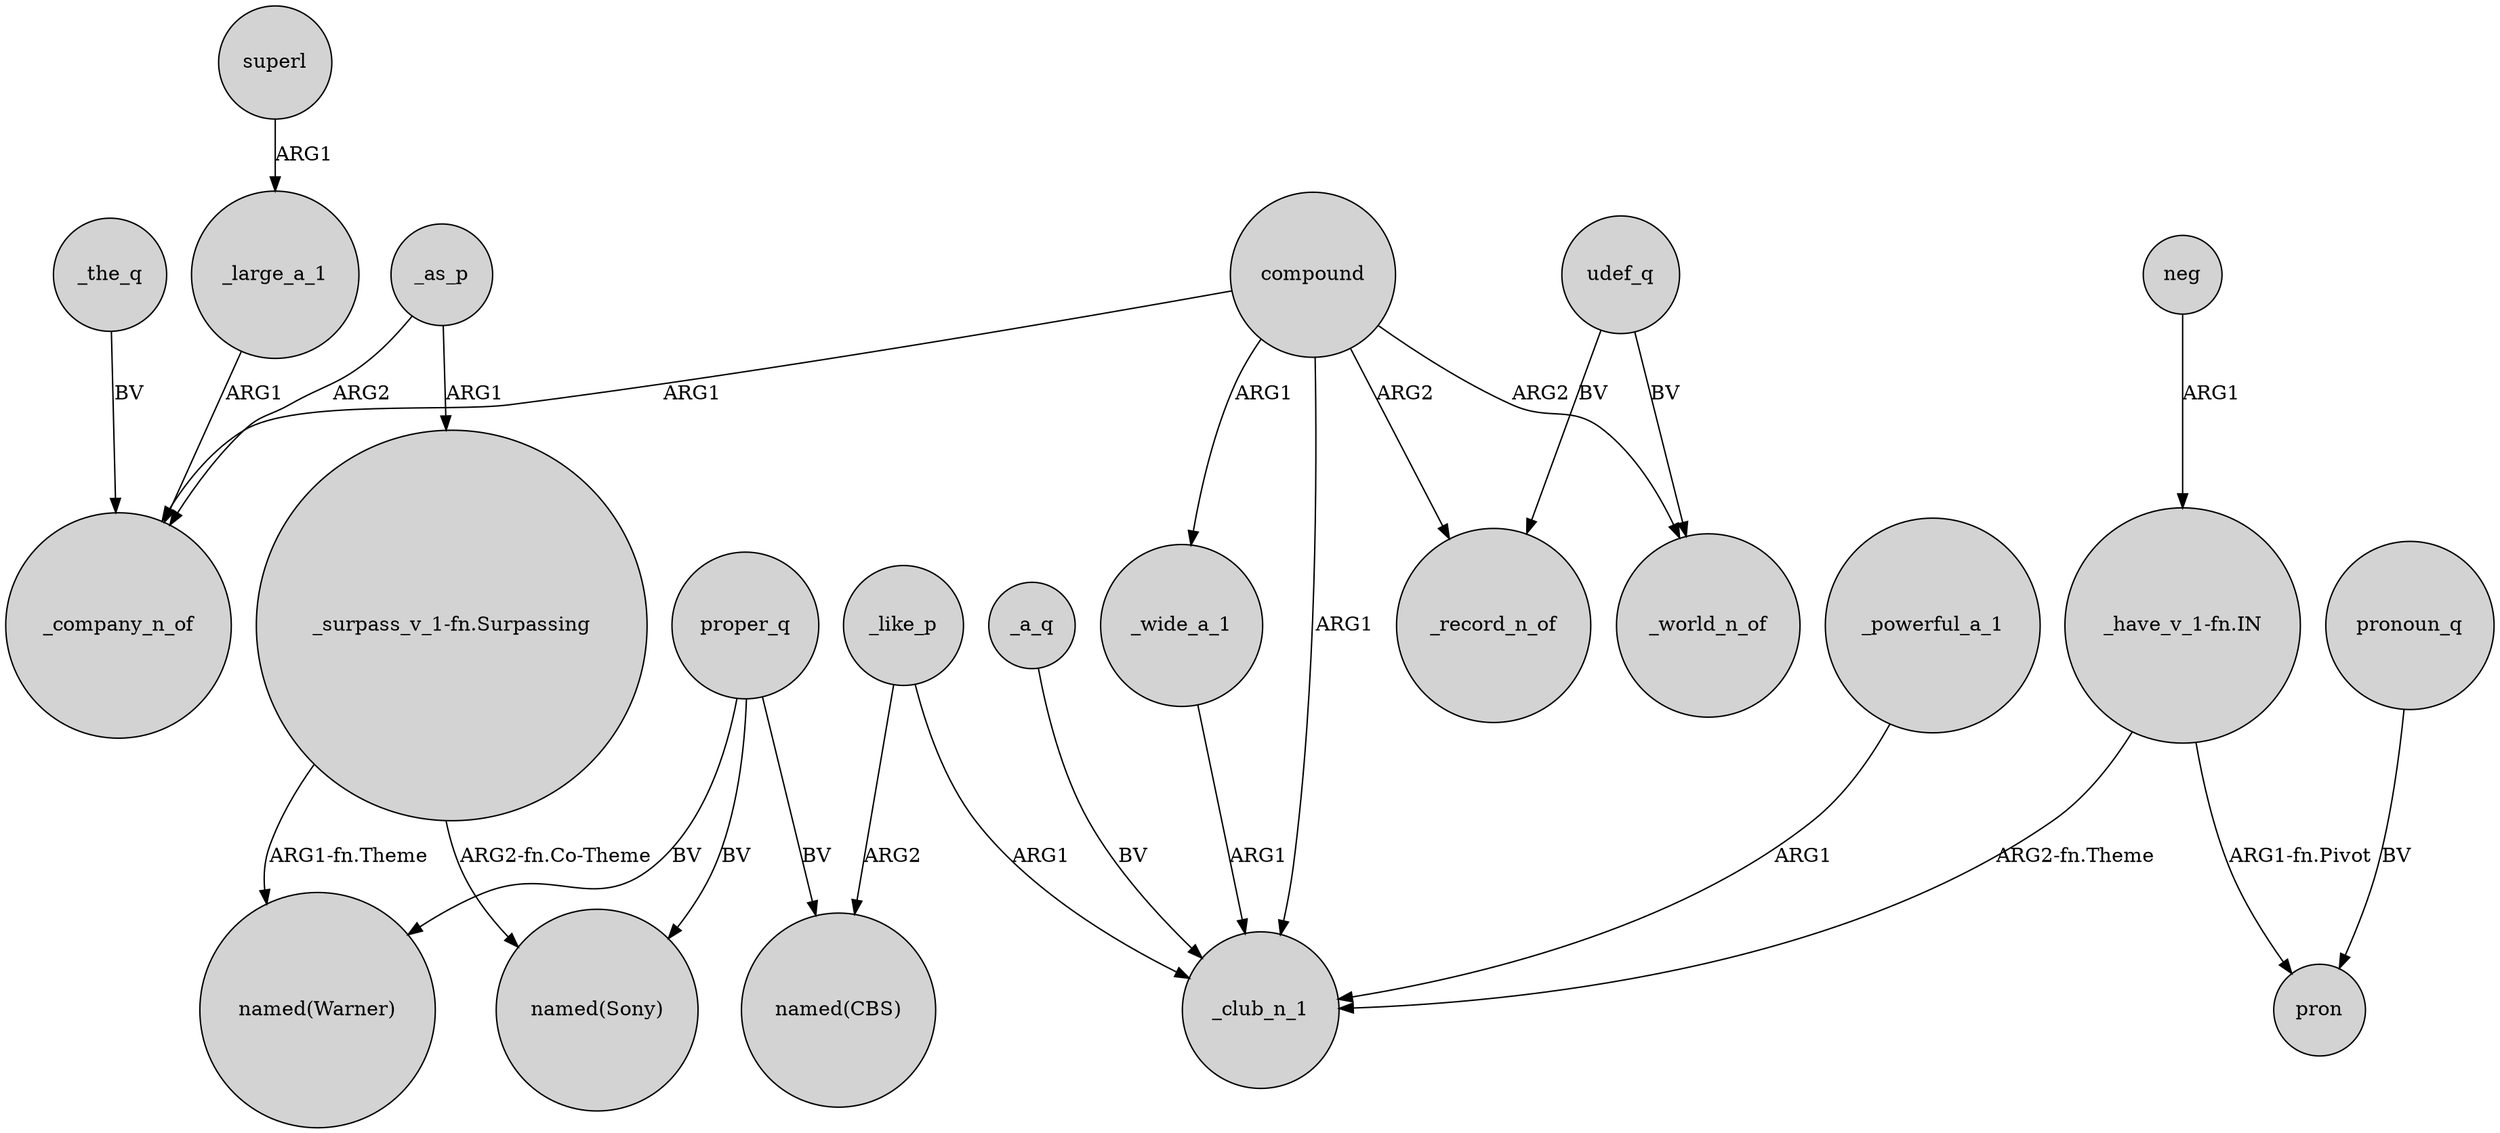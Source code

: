 digraph {
	node [shape=circle style=filled]
	superl -> _large_a_1 [label=ARG1]
	_like_p -> _club_n_1 [label=ARG1]
	_wide_a_1 -> _club_n_1 [label=ARG1]
	neg -> "_have_v_1-fn.IN" [label=ARG1]
	proper_q -> "named(CBS)" [label=BV]
	compound -> _world_n_of [label=ARG2]
	"_surpass_v_1-fn.Surpassing" -> "named(Sony)" [label="ARG2-fn.Co-Theme"]
	udef_q -> _record_n_of [label=BV]
	_powerful_a_1 -> _club_n_1 [label=ARG1]
	udef_q -> _world_n_of [label=BV]
	"_have_v_1-fn.IN" -> _club_n_1 [label="ARG2-fn.Theme"]
	"_have_v_1-fn.IN" -> pron [label="ARG1-fn.Pivot"]
	proper_q -> "named(Sony)" [label=BV]
	_the_q -> _company_n_of [label=BV]
	compound -> _record_n_of [label=ARG2]
	_as_p -> _company_n_of [label=ARG2]
	compound -> _company_n_of [label=ARG1]
	pronoun_q -> pron [label=BV]
	_as_p -> "_surpass_v_1-fn.Surpassing" [label=ARG1]
	_like_p -> "named(CBS)" [label=ARG2]
	compound -> _wide_a_1 [label=ARG1]
	compound -> _club_n_1 [label=ARG1]
	"_surpass_v_1-fn.Surpassing" -> "named(Warner)" [label="ARG1-fn.Theme"]
	proper_q -> "named(Warner)" [label=BV]
	_large_a_1 -> _company_n_of [label=ARG1]
	_a_q -> _club_n_1 [label=BV]
}
